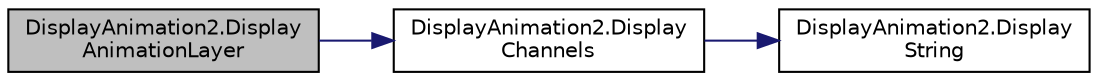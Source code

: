 digraph "DisplayAnimation2.DisplayAnimationLayer"
{
  edge [fontname="Helvetica",fontsize="10",labelfontname="Helvetica",labelfontsize="10"];
  node [fontname="Helvetica",fontsize="10",shape=record];
  rankdir="LR";
  Node34 [label="DisplayAnimation2.Display\lAnimationLayer",height=0.2,width=0.4,color="black", fillcolor="grey75", style="filled", fontcolor="black"];
  Node34 -> Node35 [color="midnightblue",fontsize="10",style="solid",fontname="Helvetica"];
  Node35 [label="DisplayAnimation2.Display\lChannels",height=0.2,width=0.4,color="black", fillcolor="white", style="filled",URL="$namespace_display_animation2.html#a5d4a4f3638af7347010f27ba9d6a5320"];
  Node35 -> Node36 [color="midnightblue",fontsize="10",style="solid",fontname="Helvetica"];
  Node36 [label="DisplayAnimation2.Display\lString",height=0.2,width=0.4,color="black", fillcolor="white", style="filled",URL="$namespace_display_animation2.html#ad022ed8dee36f6dd02eaba9883652853"];
}
